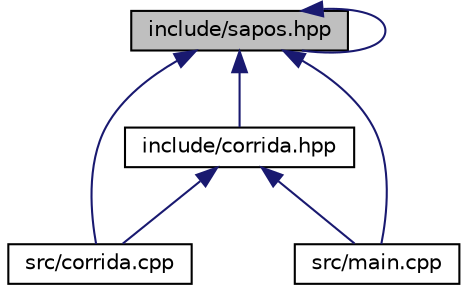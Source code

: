 digraph "include/sapos.hpp"
{
  edge [fontname="Helvetica",fontsize="10",labelfontname="Helvetica",labelfontsize="10"];
  node [fontname="Helvetica",fontsize="10",shape=record];
  Node3 [label="include/sapos.hpp",height=0.2,width=0.4,color="black", fillcolor="grey75", style="filled", fontcolor="black"];
  Node3 -> Node4 [dir="back",color="midnightblue",fontsize="10",style="solid"];
  Node4 [label="include/corrida.hpp",height=0.2,width=0.4,color="black", fillcolor="white", style="filled",URL="$corrida_8hpp.html",tooltip="Cabeçalho da função que cria a instância de uma corrida. "];
  Node4 -> Node5 [dir="back",color="midnightblue",fontsize="10",style="solid"];
  Node5 [label="src/corrida.cpp",height=0.2,width=0.4,color="black", fillcolor="white", style="filled",URL="$corrida_8cpp.html",tooltip="Implementações dos métodos da classe corrida. "];
  Node4 -> Node6 [dir="back",color="midnightblue",fontsize="10",style="solid"];
  Node6 [label="src/main.cpp",height=0.2,width=0.4,color="black", fillcolor="white", style="filled",URL="$main_8cpp.html",tooltip="Esqueleto das implementações das outras classes. Executa a comunicação com o usuário. "];
  Node3 -> Node3 [dir="back",color="midnightblue",fontsize="10",style="solid"];
  Node3 -> Node5 [dir="back",color="midnightblue",fontsize="10",style="solid"];
  Node3 -> Node6 [dir="back",color="midnightblue",fontsize="10",style="solid"];
}
